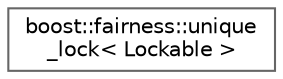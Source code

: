 digraph "Graphical Class Hierarchy"
{
 // LATEX_PDF_SIZE
  bgcolor="transparent";
  edge [fontname=Helvetica,fontsize=10,labelfontname=Helvetica,labelfontsize=10];
  node [fontname=Helvetica,fontsize=10,shape=box,height=0.2,width=0.4];
  rankdir="LR";
  Node0 [id="Node000000",label="boost::fairness::unique\l_lock\< Lockable \>",height=0.2,width=0.4,color="grey40", fillcolor="white", style="filled",URL="$classboost_1_1fairness_1_1unique__lock.html",tooltip="The class unique_lock is a general-purpose mutex ownership wrapper allowing deferred locking,..."];
}
